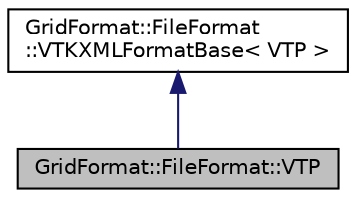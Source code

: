 digraph "GridFormat::FileFormat::VTP"
{
 // LATEX_PDF_SIZE
  edge [fontname="Helvetica",fontsize="10",labelfontname="Helvetica",labelfontsize="10"];
  node [fontname="Helvetica",fontsize="10",shape=record];
  Node1 [label="GridFormat::FileFormat::VTP",height=0.2,width=0.4,color="black", fillcolor="grey75", style="filled", fontcolor="black",tooltip="Selector for the .vtp/.pvtp file format for two-dimensional unstructured grids."];
  Node2 -> Node1 [dir="back",color="midnightblue",fontsize="10",style="solid",fontname="Helvetica"];
  Node2 [label="GridFormat::FileFormat\l::VTKXMLFormatBase\< VTP \>",height=0.2,width=0.4,color="black", fillcolor="white", style="filled",URL="$structGridFormat_1_1FileFormat_1_1VTKXMLFormatBase.html",tooltip=" "];
}
